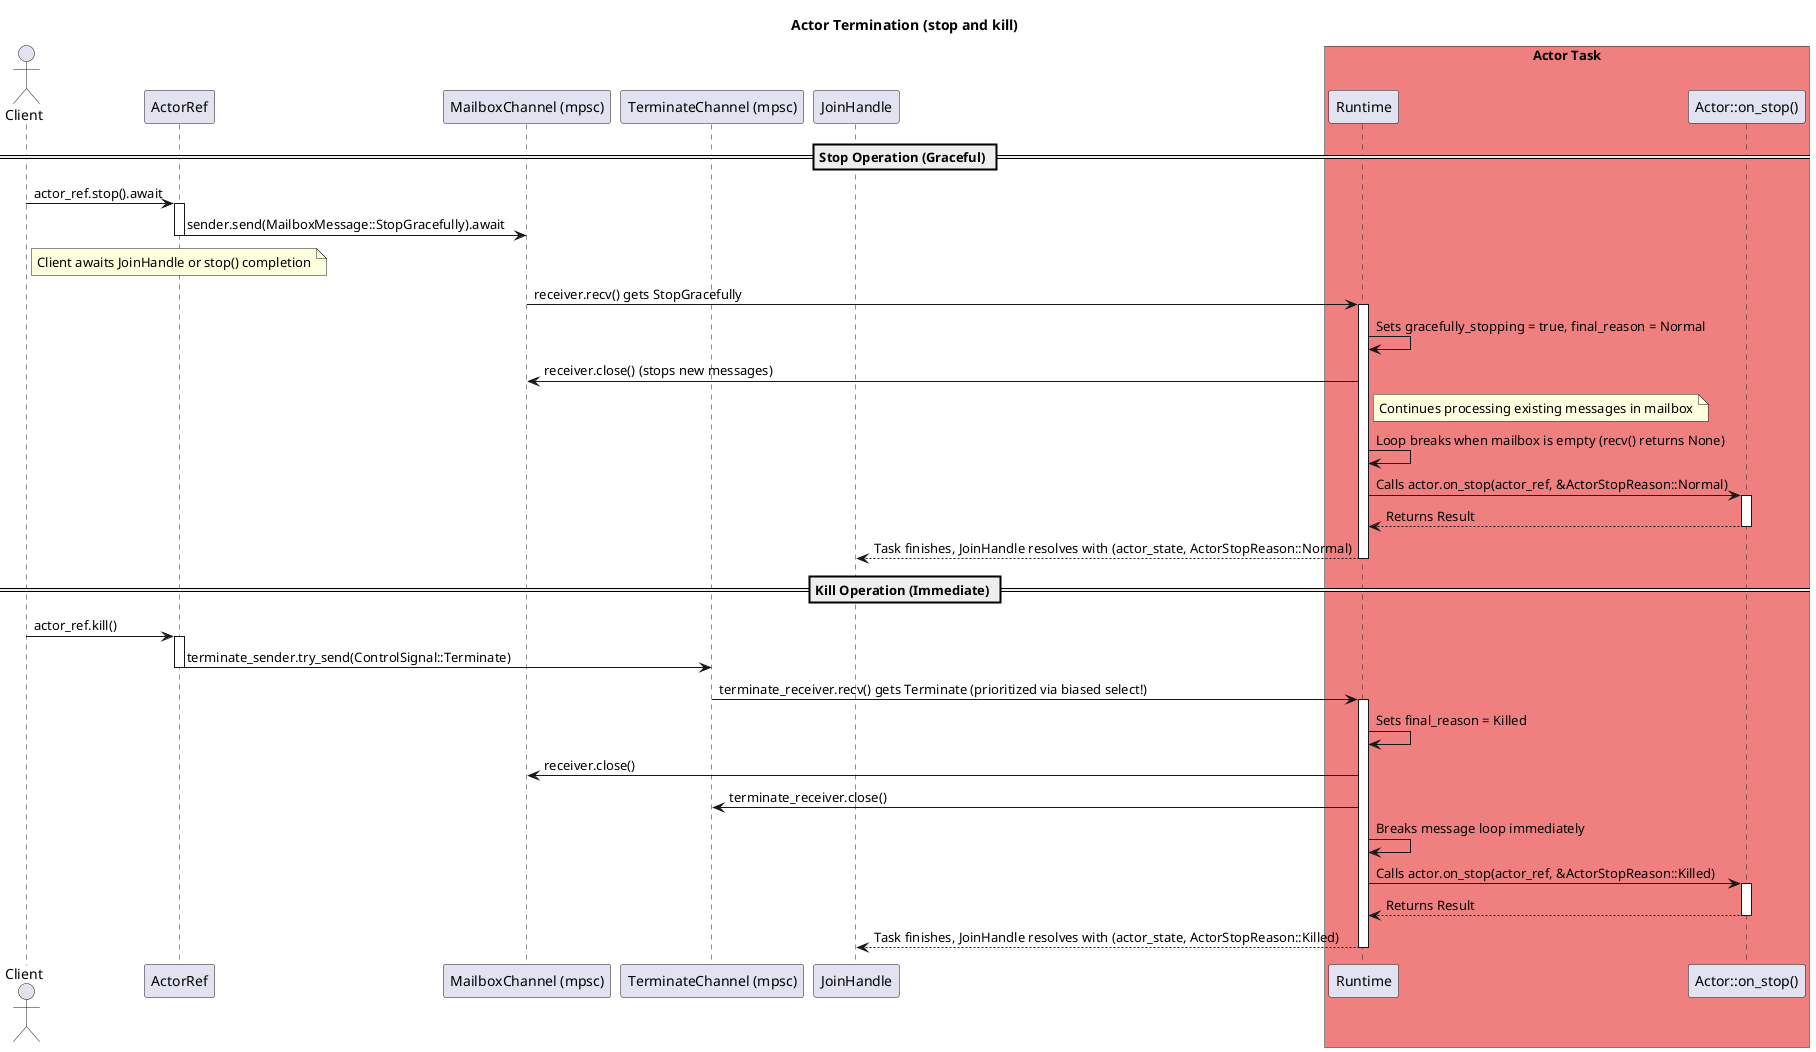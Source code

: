 @startuml Actor Termination
title Actor Termination (stop and kill)

actor Client
participant "ActorRef" as ActorRef_obj
participant "MailboxChannel (mpsc)" as MailboxChannel
participant "TerminateChannel (mpsc)" as TerminateChannel
participant "Runtime" as Runtime_obj
participant "Actor::on_stop()" as on_stop_method
participant "JoinHandle" as JoinHandle_obj

box "Actor Task" #LightCoral
    participant Runtime_obj
    participant on_stop_method
end box

== Stop Operation (Graceful) ==
Client -> ActorRef_obj: actor_ref.stop().await
activate ActorRef_obj
ActorRef_obj -> MailboxChannel: sender.send(MailboxMessage::StopGracefully).await
deactivate ActorRef_obj
note right of Client: Client awaits JoinHandle or stop() completion

MailboxChannel -> Runtime_obj: receiver.recv() gets StopGracefully
activate Runtime_obj
Runtime_obj -> Runtime_obj: Sets gracefully_stopping = true, final_reason = Normal
Runtime_obj -> MailboxChannel: receiver.close() (stops new messages)
note right of Runtime_obj: Continues processing existing messages in mailbox
Runtime_obj -> Runtime_obj: Loop breaks when mailbox is empty (recv() returns None)

Runtime_obj -> on_stop_method: Calls actor.on_stop(actor_ref, &ActorStopReason::Normal)
activate on_stop_method
on_stop_method --> Runtime_obj: Returns Result
deactivate on_stop_method
Runtime_obj --> JoinHandle_obj: Task finishes, JoinHandle resolves with (actor_state, ActorStopReason::Normal)
deactivate Runtime_obj


== Kill Operation (Immediate) ==
Client -> ActorRef_obj: actor_ref.kill()
activate ActorRef_obj
ActorRef_obj -> TerminateChannel: terminate_sender.try_send(ControlSignal::Terminate)
deactivate ActorRef_obj

TerminateChannel -> Runtime_obj: terminate_receiver.recv() gets Terminate (prioritized via biased select!)
activate Runtime_obj
Runtime_obj -> Runtime_obj: Sets final_reason = Killed
Runtime_obj -> MailboxChannel: receiver.close()
Runtime_obj -> TerminateChannel: terminate_receiver.close()
Runtime_obj -> Runtime_obj: Breaks message loop immediately

Runtime_obj -> on_stop_method: Calls actor.on_stop(actor_ref, &ActorStopReason::Killed)
activate on_stop_method
on_stop_method --> Runtime_obj: Returns Result
deactivate on_stop_method
Runtime_obj --> JoinHandle_obj: Task finishes, JoinHandle resolves with (actor_state, ActorStopReason::Killed)
deactivate Runtime_obj

@enduml